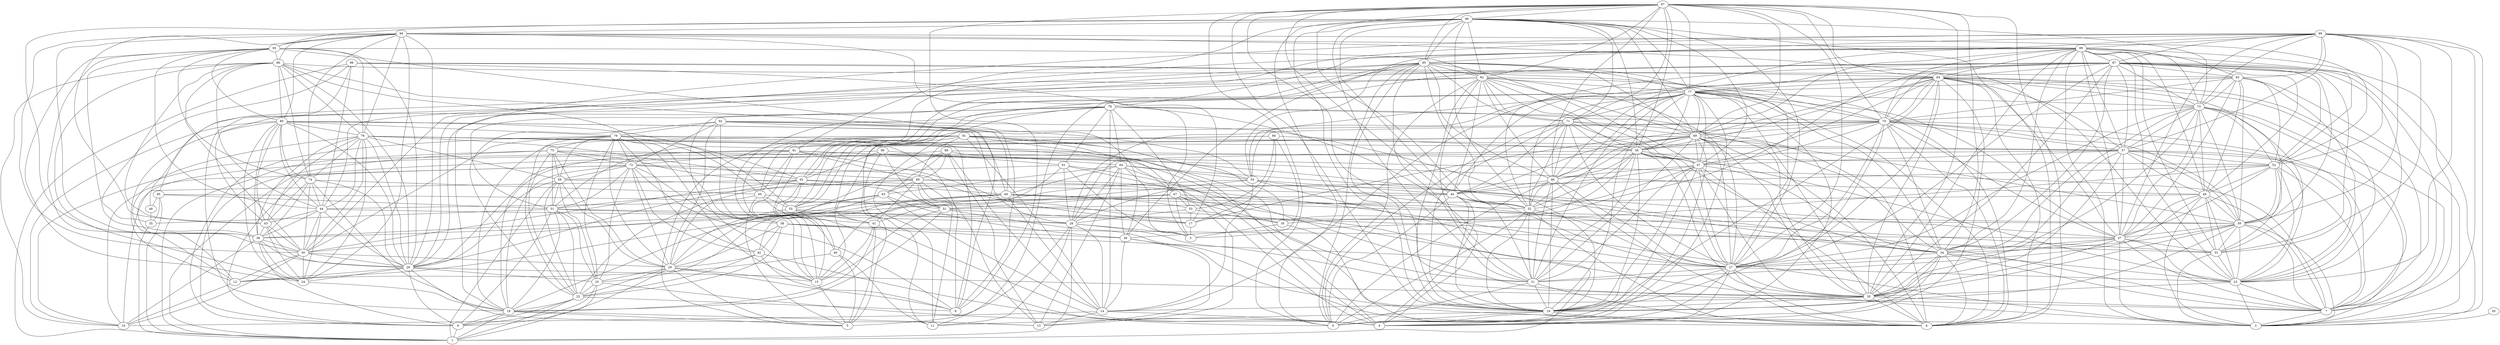 digraph "sensornet-topology" {
label = "";
rankdir="BT";"0"->"19" [arrowhead = "both"] 
"0"->"21" [arrowhead = "both"] 
"0"->"27" [arrowhead = "both"] 
"0"->"32" [arrowhead = "both"] 
"0"->"45" [arrowhead = "both"] 
"0"->"46" [arrowhead = "both"] 
"0"->"47" [arrowhead = "both"] 
"0"->"62" [arrowhead = "both"] 
"0"->"69" [arrowhead = "both"] 
"0"->"71" [arrowhead = "both"] 
"0"->"77" [arrowhead = "both"] 
"0"->"82" [arrowhead = "both"] 
"0"->"95" [arrowhead = "both"] 
"0"->"96" [arrowhead = "both"] 
"0"->"97" [arrowhead = "both"] 
"1"->"9" [arrowhead = "both"] 
"1"->"18" [arrowhead = "both"] 
"1"->"22" [arrowhead = "both"] 
"1"->"25" [arrowhead = "both"] 
"1"->"28" [arrowhead = "both"] 
"1"->"35" [arrowhead = "both"] 
"1"->"59" [arrowhead = "both"] 
"1"->"68" [arrowhead = "both"] 
"1"->"72" [arrowhead = "both"] 
"1"->"75" [arrowhead = "both"] 
"1"->"85" [arrowhead = "both"] 
"1"->"98" [arrowhead = "both"] 
"2"->"7" [arrowhead = "both"] 
"2"->"23" [arrowhead = "both"] 
"2"->"33" [arrowhead = "both"] 
"2"->"37" [arrowhead = "both"] 
"2"->"38" [arrowhead = "both"] 
"2"->"39" [arrowhead = "both"] 
"2"->"49" [arrowhead = "both"] 
"2"->"50" [arrowhead = "both"] 
"2"->"57" [arrowhead = "both"] 
"2"->"68" [arrowhead = "both"] 
"2"->"73" [arrowhead = "both"] 
"2"->"83" [arrowhead = "both"] 
"2"->"85" [arrowhead = "both"] 
"2"->"87" [arrowhead = "both"] 
"2"->"89" [arrowhead = "both"] 
"2"->"99" [arrowhead = "both"] 
"3"->"16" [arrowhead = "both"] 
"3"->"17" [arrowhead = "both"] 
"3"->"28" [arrowhead = "both"] 
"3"->"61" [arrowhead = "both"] 
"3"->"64" [arrowhead = "both"] 
"3"->"66" [arrowhead = "both"] 
"3"->"67" [arrowhead = "both"] 
"3"->"94" [arrowhead = "both"] 
"4"->"14" [arrowhead = "both"] 
"4"->"25" [arrowhead = "both"] 
"4"->"27" [arrowhead = "both"] 
"4"->"34" [arrowhead = "both"] 
"4"->"41" [arrowhead = "both"] 
"4"->"42" [arrowhead = "both"] 
"4"->"45" [arrowhead = "both"] 
"4"->"61" [arrowhead = "both"] 
"4"->"64" [arrowhead = "both"] 
"4"->"77" [arrowhead = "both"] 
"4"->"78" [arrowhead = "both"] 
"4"->"84" [arrowhead = "both"] 
"4"->"91" [arrowhead = "both"] 
"4"->"92" [arrowhead = "both"] 
"5"->"15" [arrowhead = "both"] 
"5"->"18" [arrowhead = "both"] 
"5"->"28" [arrowhead = "both"] 
"5"->"29" [arrowhead = "both"] 
"5"->"40" [arrowhead = "both"] 
"5"->"41" [arrowhead = "both"] 
"5"->"65" [arrowhead = "both"] 
"5"->"78" [arrowhead = "both"] 
"5"->"91" [arrowhead = "both"] 
"6"->"16" [arrowhead = "both"] 
"6"->"19" [arrowhead = "both"] 
"6"->"20" [arrowhead = "both"] 
"6"->"21" [arrowhead = "both"] 
"6"->"27" [arrowhead = "both"] 
"6"->"31" [arrowhead = "both"] 
"6"->"32" [arrowhead = "both"] 
"6"->"34" [arrowhead = "both"] 
"6"->"46" [arrowhead = "both"] 
"6"->"47" [arrowhead = "both"] 
"6"->"69" [arrowhead = "both"] 
"6"->"70" [arrowhead = "both"] 
"6"->"71" [arrowhead = "both"] 
"6"->"77" [arrowhead = "both"] 
"6"->"82" [arrowhead = "both"] 
"6"->"84" [arrowhead = "both"] 
"6"->"96" [arrowhead = "both"] 
"6"->"97" [arrowhead = "both"] 
"7"->"20" [arrowhead = "both"] 
"7"->"23" [arrowhead = "both"] 
"7"->"26" [arrowhead = "both"] 
"7"->"34" [arrowhead = "both"] 
"7"->"37" [arrowhead = "both"] 
"7"->"39" [arrowhead = "both"] 
"7"->"49" [arrowhead = "both"] 
"7"->"52" [arrowhead = "both"] 
"7"->"62" [arrowhead = "both"] 
"7"->"70" [arrowhead = "both"] 
"7"->"73" [arrowhead = "both"] 
"7"->"81" [arrowhead = "both"] 
"7"->"84" [arrowhead = "both"] 
"7"->"87" [arrowhead = "both"] 
"7"->"89" [arrowhead = "both"] 
"7"->"99" [arrowhead = "both"] 
"8"->"22" [arrowhead = "both"] 
"8"->"29" [arrowhead = "both"] 
"8"->"42" [arrowhead = "both"] 
"8"->"72" [arrowhead = "both"] 
"8"->"76" [arrowhead = "both"] 
"8"->"79" [arrowhead = "both"] 
"8"->"92" [arrowhead = "both"] 
"8"->"93" [arrowhead = "both"] 
"8"->"97" [arrowhead = "both"] 
"9"->"18" [arrowhead = "both"] 
"9"->"22" [arrowhead = "both"] 
"9"->"25" [arrowhead = "both"] 
"9"->"26" [arrowhead = "both"] 
"9"->"29" [arrowhead = "both"] 
"9"->"36" [arrowhead = "both"] 
"9"->"51" [arrowhead = "both"] 
"9"->"72" [arrowhead = "both"] 
"9"->"75" [arrowhead = "both"] 
"9"->"79" [arrowhead = "both"] 
"10"->"12" [arrowhead = "both"] 
"10"->"14" [arrowhead = "both"] 
"10"->"30" [arrowhead = "both"] 
"10"->"36" [arrowhead = "both"] 
"10"->"62" [arrowhead = "both"] 
"10"->"80" [arrowhead = "both"] 
"10"->"81" [arrowhead = "both"] 
"10"->"86" [arrowhead = "both"] 
"10"->"88" [arrowhead = "both"] 
"11"->"19" [arrowhead = "both"] 
"11"->"28" [arrowhead = "both"] 
"11"->"40" [arrowhead = "both"] 
"11"->"68" [arrowhead = "both"] 
"11"->"78" [arrowhead = "both"] 
"11"->"90" [arrowhead = "both"] 
"11"->"95" [arrowhead = "both"] 
"12"->"26" [arrowhead = "both"] 
"12"->"30" [arrowhead = "both"] 
"12"->"40" [arrowhead = "both"] 
"12"->"60" [arrowhead = "both"] 
"12"->"76" [arrowhead = "both"] 
"12"->"80" [arrowhead = "both"] 
"12"->"90" [arrowhead = "both"] 
"13"->"14" [arrowhead = "both"] 
"13"->"18" [arrowhead = "both"] 
"13"->"26" [arrowhead = "both"] 
"13"->"38" [arrowhead = "both"] 
"13"->"64" [arrowhead = "both"] 
"13"->"67" [arrowhead = "both"] 
"13"->"68" [arrowhead = "both"] 
"13"->"88" [arrowhead = "both"] 
"14"->"20" [arrowhead = "both"] 
"14"->"28" [arrowhead = "both"] 
"14"->"38" [arrowhead = "both"] 
"14"->"54" [arrowhead = "both"] 
"14"->"60" [arrowhead = "both"] 
"14"->"63" [arrowhead = "both"] 
"14"->"78" [arrowhead = "both"] 
"14"->"84" [arrowhead = "both"] 
"14"->"88" [arrowhead = "both"] 
"14"->"91" [arrowhead = "both"] 
"15"->"29" [arrowhead = "both"] 
"15"->"31" [arrowhead = "both"] 
"15"->"41" [arrowhead = "both"] 
"15"->"55" [arrowhead = "both"] 
"15"->"66" [arrowhead = "both"] 
"15"->"77" [arrowhead = "both"] 
"15"->"78" [arrowhead = "both"] 
"15"->"81" [arrowhead = "both"] 
"15"->"86" [arrowhead = "both"] 
"15"->"91" [arrowhead = "both"] 
"16"->"53" [arrowhead = "both"] 
"16"->"56" [arrowhead = "both"] 
"16"->"67" [arrowhead = "both"] 
"16"->"87" [arrowhead = "both"] 
"16"->"91" [arrowhead = "both"] 
"17"->"31" [arrowhead = "both"] 
"17"->"53" [arrowhead = "both"] 
"17"->"66" [arrowhead = "both"] 
"17"->"70" [arrowhead = "both"] 
"17"->"72" [arrowhead = "both"] 
"17"->"81" [arrowhead = "both"] 
"17"->"98" [arrowhead = "both"] 
"18"->"22" [arrowhead = "both"] 
"18"->"24" [arrowhead = "both"] 
"18"->"31" [arrowhead = "both"] 
"18"->"41" [arrowhead = "both"] 
"18"->"51" [arrowhead = "both"] 
"18"->"63" [arrowhead = "both"] 
"18"->"72" [arrowhead = "both"] 
"18"->"74" [arrowhead = "both"] 
"18"->"81" [arrowhead = "both"] 
"18"->"82" [arrowhead = "both"] 
"18"->"91" [arrowhead = "both"] 
"18"->"99" [arrowhead = "both"] 
"19"->"20" [arrowhead = "both"] 
"19"->"21" [arrowhead = "both"] 
"19"->"27" [arrowhead = "both"] 
"19"->"32" [arrowhead = "both"] 
"19"->"34" [arrowhead = "both"] 
"19"->"39" [arrowhead = "both"] 
"19"->"45" [arrowhead = "both"] 
"19"->"46" [arrowhead = "both"] 
"19"->"47" [arrowhead = "both"] 
"19"->"56" [arrowhead = "both"] 
"19"->"70" [arrowhead = "both"] 
"19"->"71" [arrowhead = "both"] 
"19"->"77" [arrowhead = "both"] 
"19"->"79" [arrowhead = "both"] 
"19"->"82" [arrowhead = "both"] 
"19"->"84" [arrowhead = "both"] 
"19"->"95" [arrowhead = "both"] 
"19"->"96" [arrowhead = "both"] 
"19"->"97" [arrowhead = "both"] 
"20"->"23" [arrowhead = "both"] 
"20"->"27" [arrowhead = "both"] 
"20"->"28" [arrowhead = "both"] 
"20"->"34" [arrowhead = "both"] 
"20"->"37" [arrowhead = "both"] 
"20"->"39" [arrowhead = "both"] 
"20"->"47" [arrowhead = "both"] 
"20"->"56" [arrowhead = "both"] 
"20"->"57" [arrowhead = "both"] 
"20"->"61" [arrowhead = "both"] 
"20"->"69" [arrowhead = "both"] 
"20"->"73" [arrowhead = "both"] 
"20"->"77" [arrowhead = "both"] 
"20"->"78" [arrowhead = "both"] 
"20"->"84" [arrowhead = "both"] 
"20"->"87" [arrowhead = "both"] 
"20"->"89" [arrowhead = "both"] 
"20"->"97" [arrowhead = "both"] 
"21"->"27" [arrowhead = "both"] 
"21"->"32" [arrowhead = "both"] 
"21"->"45" [arrowhead = "both"] 
"21"->"46" [arrowhead = "both"] 
"21"->"47" [arrowhead = "both"] 
"21"->"49" [arrowhead = "both"] 
"21"->"56" [arrowhead = "both"] 
"21"->"69" [arrowhead = "both"] 
"21"->"75" [arrowhead = "both"] 
"21"->"77" [arrowhead = "both"] 
"21"->"82" [arrowhead = "both"] 
"21"->"95" [arrowhead = "both"] 
"21"->"96" [arrowhead = "both"] 
"21"->"97" [arrowhead = "both"] 
"22"->"25" [arrowhead = "both"] 
"22"->"29" [arrowhead = "both"] 
"22"->"42" [arrowhead = "both"] 
"22"->"51" [arrowhead = "both"] 
"22"->"58" [arrowhead = "both"] 
"22"->"59" [arrowhead = "both"] 
"22"->"68" [arrowhead = "both"] 
"22"->"75" [arrowhead = "both"] 
"22"->"79" [arrowhead = "both"] 
"22"->"92" [arrowhead = "both"] 
"23"->"27" [arrowhead = "both"] 
"23"->"33" [arrowhead = "both"] 
"23"->"34" [arrowhead = "both"] 
"23"->"37" [arrowhead = "both"] 
"23"->"39" [arrowhead = "both"] 
"23"->"49" [arrowhead = "both"] 
"23"->"52" [arrowhead = "both"] 
"23"->"56" [arrowhead = "both"] 
"23"->"57" [arrowhead = "both"] 
"23"->"70" [arrowhead = "both"] 
"23"->"83" [arrowhead = "both"] 
"23"->"84" [arrowhead = "both"] 
"23"->"87" [arrowhead = "both"] 
"23"->"89" [arrowhead = "both"] 
"23"->"94" [arrowhead = "both"] 
"23"->"99" [arrowhead = "both"] 
"24"->"26" [arrowhead = "both"] 
"24"->"30" [arrowhead = "both"] 
"24"->"36" [arrowhead = "both"] 
"24"->"43" [arrowhead = "both"] 
"24"->"44" [arrowhead = "both"] 
"24"->"76" [arrowhead = "both"] 
"24"->"80" [arrowhead = "both"] 
"24"->"86" [arrowhead = "both"] 
"24"->"93" [arrowhead = "both"] 
"24"->"94" [arrowhead = "both"] 
"25"->"26" [arrowhead = "both"] 
"25"->"29" [arrowhead = "both"] 
"25"->"51" [arrowhead = "both"] 
"25"->"59" [arrowhead = "both"] 
"25"->"63" [arrowhead = "both"] 
"25"->"72" [arrowhead = "both"] 
"25"->"79" [arrowhead = "both"] 
"26"->"30" [arrowhead = "both"] 
"26"->"36" [arrowhead = "both"] 
"26"->"43" [arrowhead = "both"] 
"26"->"44" [arrowhead = "both"] 
"26"->"57" [arrowhead = "both"] 
"26"->"59" [arrowhead = "both"] 
"26"->"62" [arrowhead = "both"] 
"26"->"74" [arrowhead = "both"] 
"26"->"76" [arrowhead = "both"] 
"26"->"80" [arrowhead = "both"] 
"26"->"86" [arrowhead = "both"] 
"26"->"87" [arrowhead = "both"] 
"26"->"93" [arrowhead = "both"] 
"26"->"94" [arrowhead = "both"] 
"26"->"95" [arrowhead = "both"] 
"27"->"32" [arrowhead = "both"] 
"27"->"34" [arrowhead = "both"] 
"27"->"37" [arrowhead = "both"] 
"27"->"45" [arrowhead = "both"] 
"27"->"46" [arrowhead = "both"] 
"27"->"47" [arrowhead = "both"] 
"27"->"54" [arrowhead = "both"] 
"27"->"56" [arrowhead = "both"] 
"27"->"58" [arrowhead = "both"] 
"27"->"69" [arrowhead = "both"] 
"27"->"70" [arrowhead = "both"] 
"27"->"71" [arrowhead = "both"] 
"27"->"73" [arrowhead = "both"] 
"27"->"82" [arrowhead = "both"] 
"27"->"84" [arrowhead = "both"] 
"27"->"87" [arrowhead = "both"] 
"27"->"95" [arrowhead = "both"] 
"27"->"96" [arrowhead = "both"] 
"27"->"97" [arrowhead = "both"] 
"28"->"51" [arrowhead = "both"] 
"28"->"52" [arrowhead = "both"] 
"28"->"53" [arrowhead = "both"] 
"28"->"55" [arrowhead = "both"] 
"28"->"56" [arrowhead = "both"] 
"28"->"61" [arrowhead = "both"] 
"28"->"64" [arrowhead = "both"] 
"28"->"70" [arrowhead = "both"] 
"28"->"80" [arrowhead = "both"] 
"29"->"30" [arrowhead = "both"] 
"29"->"42" [arrowhead = "both"] 
"29"->"55" [arrowhead = "both"] 
"29"->"58" [arrowhead = "both"] 
"29"->"59" [arrowhead = "both"] 
"29"->"65" [arrowhead = "both"] 
"29"->"72" [arrowhead = "both"] 
"29"->"75" [arrowhead = "both"] 
"29"->"79" [arrowhead = "both"] 
"29"->"88" [arrowhead = "both"] 
"29"->"92" [arrowhead = "both"] 
"30"->"36" [arrowhead = "both"] 
"30"->"43" [arrowhead = "both"] 
"30"->"44" [arrowhead = "both"] 
"30"->"60" [arrowhead = "both"] 
"30"->"62" [arrowhead = "both"] 
"30"->"74" [arrowhead = "both"] 
"30"->"76" [arrowhead = "both"] 
"30"->"79" [arrowhead = "both"] 
"30"->"86" [arrowhead = "both"] 
"30"->"93" [arrowhead = "both"] 
"30"->"94" [arrowhead = "both"] 
"30"->"95" [arrowhead = "both"] 
"31"->"49" [arrowhead = "both"] 
"31"->"65" [arrowhead = "both"] 
"31"->"67" [arrowhead = "both"] 
"31"->"68" [arrowhead = "both"] 
"31"->"75" [arrowhead = "both"] 
"31"->"90" [arrowhead = "both"] 
"32"->"45" [arrowhead = "both"] 
"32"->"46" [arrowhead = "both"] 
"32"->"47" [arrowhead = "both"] 
"32"->"56" [arrowhead = "both"] 
"32"->"60" [arrowhead = "both"] 
"32"->"69" [arrowhead = "both"] 
"32"->"71" [arrowhead = "both"] 
"32"->"77" [arrowhead = "both"] 
"32"->"87" [arrowhead = "both"] 
"32"->"95" [arrowhead = "both"] 
"32"->"96" [arrowhead = "both"] 
"32"->"97" [arrowhead = "both"] 
"33"->"37" [arrowhead = "both"] 
"33"->"39" [arrowhead = "both"] 
"33"->"49" [arrowhead = "both"] 
"33"->"51" [arrowhead = "both"] 
"33"->"52" [arrowhead = "both"] 
"33"->"67" [arrowhead = "both"] 
"33"->"73" [arrowhead = "both"] 
"33"->"87" [arrowhead = "both"] 
"33"->"89" [arrowhead = "both"] 
"33"->"99" [arrowhead = "both"] 
"34"->"37" [arrowhead = "both"] 
"34"->"39" [arrowhead = "both"] 
"34"->"47" [arrowhead = "both"] 
"34"->"54" [arrowhead = "both"] 
"34"->"56" [arrowhead = "both"] 
"34"->"57" [arrowhead = "both"] 
"34"->"69" [arrowhead = "both"] 
"34"->"70" [arrowhead = "both"] 
"34"->"73" [arrowhead = "both"] 
"34"->"76" [arrowhead = "both"] 
"34"->"77" [arrowhead = "both"] 
"34"->"87" [arrowhead = "both"] 
"34"->"89" [arrowhead = "both"] 
"34"->"97" [arrowhead = "both"] 
"35"->"48" [arrowhead = "both"] 
"35"->"51" [arrowhead = "both"] 
"35"->"85" [arrowhead = "both"] 
"35"->"98" [arrowhead = "both"] 
"36"->"43" [arrowhead = "both"] 
"36"->"44" [arrowhead = "both"] 
"36"->"60" [arrowhead = "both"] 
"36"->"67" [arrowhead = "both"] 
"36"->"74" [arrowhead = "both"] 
"36"->"76" [arrowhead = "both"] 
"36"->"80" [arrowhead = "both"] 
"36"->"93" [arrowhead = "both"] 
"36"->"94" [arrowhead = "both"] 
"36"->"96" [arrowhead = "both"] 
"37"->"39" [arrowhead = "both"] 
"37"->"49" [arrowhead = "both"] 
"37"->"52" [arrowhead = "both"] 
"37"->"57" [arrowhead = "both"] 
"37"->"58" [arrowhead = "both"] 
"37"->"64" [arrowhead = "both"] 
"37"->"70" [arrowhead = "both"] 
"37"->"73" [arrowhead = "both"] 
"37"->"77" [arrowhead = "both"] 
"37"->"83" [arrowhead = "both"] 
"37"->"84" [arrowhead = "both"] 
"37"->"89" [arrowhead = "both"] 
"37"->"99" [arrowhead = "both"] 
"38"->"52" [arrowhead = "both"] 
"38"->"58" [arrowhead = "both"] 
"38"->"63" [arrowhead = "both"] 
"38"->"64" [arrowhead = "both"] 
"38"->"89" [arrowhead = "both"] 
"38"->"92" [arrowhead = "both"] 
"39"->"44" [arrowhead = "both"] 
"39"->"49" [arrowhead = "both"] 
"39"->"52" [arrowhead = "both"] 
"39"->"57" [arrowhead = "both"] 
"39"->"60" [arrowhead = "both"] 
"39"->"69" [arrowhead = "both"] 
"39"->"70" [arrowhead = "both"] 
"39"->"73" [arrowhead = "both"] 
"39"->"83" [arrowhead = "both"] 
"39"->"84" [arrowhead = "both"] 
"39"->"87" [arrowhead = "both"] 
"39"->"99" [arrowhead = "both"] 
"40"->"61" [arrowhead = "both"] 
"40"->"62" [arrowhead = "both"] 
"40"->"95" [arrowhead = "both"] 
"41"->"54" [arrowhead = "both"] 
"41"->"55" [arrowhead = "both"] 
"41"->"65" [arrowhead = "both"] 
"41"->"68" [arrowhead = "both"] 
"41"->"69" [arrowhead = "both"] 
"42"->"54" [arrowhead = "both"] 
"42"->"58" [arrowhead = "both"] 
"42"->"72" [arrowhead = "both"] 
"42"->"79" [arrowhead = "both"] 
"43"->"44" [arrowhead = "both"] 
"43"->"74" [arrowhead = "both"] 
"43"->"76" [arrowhead = "both"] 
"43"->"77" [arrowhead = "both"] 
"43"->"80" [arrowhead = "both"] 
"43"->"86" [arrowhead = "both"] 
"43"->"94" [arrowhead = "both"] 
"44"->"45" [arrowhead = "both"] 
"44"->"74" [arrowhead = "both"] 
"44"->"76" [arrowhead = "both"] 
"44"->"80" [arrowhead = "both"] 
"44"->"86" [arrowhead = "both"] 
"44"->"89" [arrowhead = "both"] 
"44"->"93" [arrowhead = "both"] 
"44"->"98" [arrowhead = "both"] 
"45"->"46" [arrowhead = "both"] 
"45"->"47" [arrowhead = "both"] 
"45"->"54" [arrowhead = "both"] 
"45"->"59" [arrowhead = "both"] 
"45"->"69" [arrowhead = "both"] 
"45"->"71" [arrowhead = "both"] 
"45"->"77" [arrowhead = "both"] 
"45"->"82" [arrowhead = "both"] 
"45"->"96" [arrowhead = "both"] 
"45"->"97" [arrowhead = "both"] 
"46"->"47" [arrowhead = "both"] 
"46"->"56" [arrowhead = "both"] 
"46"->"69" [arrowhead = "both"] 
"46"->"71" [arrowhead = "both"] 
"46"->"77" [arrowhead = "both"] 
"46"->"82" [arrowhead = "both"] 
"46"->"95" [arrowhead = "both"] 
"46"->"97" [arrowhead = "both"] 
"46"->"99" [arrowhead = "both"] 
"47"->"56" [arrowhead = "both"] 
"47"->"57" [arrowhead = "both"] 
"47"->"69" [arrowhead = "both"] 
"47"->"70" [arrowhead = "both"] 
"47"->"71" [arrowhead = "both"] 
"47"->"77" [arrowhead = "both"] 
"47"->"82" [arrowhead = "both"] 
"47"->"84" [arrowhead = "both"] 
"47"->"95" [arrowhead = "both"] 
"47"->"96" [arrowhead = "both"] 
"48"->"82" [arrowhead = "both"] 
"48"->"85" [arrowhead = "both"] 
"49"->"52" [arrowhead = "both"] 
"49"->"57" [arrowhead = "both"] 
"49"->"73" [arrowhead = "both"] 
"49"->"81" [arrowhead = "both"] 
"49"->"83" [arrowhead = "both"] 
"49"->"87" [arrowhead = "both"] 
"49"->"89" [arrowhead = "both"] 
"51"->"59" [arrowhead = "both"] 
"51"->"68" [arrowhead = "both"] 
"51"->"69" [arrowhead = "both"] 
"51"->"72" [arrowhead = "both"] 
"51"->"75" [arrowhead = "both"] 
"51"->"78" [arrowhead = "both"] 
"51"->"85" [arrowhead = "both"] 
"52"->"57" [arrowhead = "both"] 
"52"->"73" [arrowhead = "both"] 
"52"->"83" [arrowhead = "both"] 
"52"->"87" [arrowhead = "both"] 
"52"->"88" [arrowhead = "both"] 
"52"->"89" [arrowhead = "both"] 
"52"->"94" [arrowhead = "both"] 
"52"->"99" [arrowhead = "both"] 
"53"->"60" [arrowhead = "both"] 
"53"->"66" [arrowhead = "both"] 
"53"->"67" [arrowhead = "both"] 
"53"->"78" [arrowhead = "both"] 
"54"->"64" [arrowhead = "both"] 
"54"->"77" [arrowhead = "both"] 
"54"->"84" [arrowhead = "both"] 
"54"->"91" [arrowhead = "both"] 
"54"->"92" [arrowhead = "both"] 
"54"->"95" [arrowhead = "both"] 
"55"->"63" [arrowhead = "both"] 
"55"->"65" [arrowhead = "both"] 
"55"->"66" [arrowhead = "both"] 
"55"->"78" [arrowhead = "both"] 
"55"->"79" [arrowhead = "both"] 
"55"->"91" [arrowhead = "both"] 
"56"->"66" [arrowhead = "both"] 
"56"->"69" [arrowhead = "both"] 
"56"->"70" [arrowhead = "both"] 
"56"->"71" [arrowhead = "both"] 
"56"->"77" [arrowhead = "both"] 
"56"->"82" [arrowhead = "both"] 
"56"->"84" [arrowhead = "both"] 
"56"->"96" [arrowhead = "both"] 
"56"->"97" [arrowhead = "both"] 
"57"->"70" [arrowhead = "both"] 
"57"->"73" [arrowhead = "both"] 
"57"->"76" [arrowhead = "both"] 
"57"->"84" [arrowhead = "both"] 
"57"->"87" [arrowhead = "both"] 
"57"->"89" [arrowhead = "both"] 
"57"->"91" [arrowhead = "both"] 
"57"->"99" [arrowhead = "both"] 
"58"->"72" [arrowhead = "both"] 
"58"->"79" [arrowhead = "both"] 
"58"->"92" [arrowhead = "both"] 
"59"->"61" [arrowhead = "both"] 
"59"->"72" [arrowhead = "both"] 
"59"->"75" [arrowhead = "both"] 
"59"->"76" [arrowhead = "both"] 
"59"->"79" [arrowhead = "both"] 
"60"->"62" [arrowhead = "both"] 
"60"->"64" [arrowhead = "both"] 
"60"->"80" [arrowhead = "both"] 
"60"->"86" [arrowhead = "both"] 
"61"->"78" [arrowhead = "both"] 
"61"->"90" [arrowhead = "both"] 
"62"->"70" [arrowhead = "both"] 
"62"->"76" [arrowhead = "both"] 
"62"->"80" [arrowhead = "both"] 
"62"->"87" [arrowhead = "both"] 
"62"->"90" [arrowhead = "both"] 
"63"->"64" [arrowhead = "both"] 
"63"->"68" [arrowhead = "both"] 
"63"->"88" [arrowhead = "both"] 
"64"->"78" [arrowhead = "both"] 
"64"->"88" [arrowhead = "both"] 
"65"->"74" [arrowhead = "both"] 
"65"->"79" [arrowhead = "both"] 
"65"->"81" [arrowhead = "both"] 
"65"->"91" [arrowhead = "both"] 
"67"->"81" [arrowhead = "both"] 
"67"->"91" [arrowhead = "both"] 
"68"->"72" [arrowhead = "both"] 
"68"->"81" [arrowhead = "both"] 
"68"->"88" [arrowhead = "both"] 
"68"->"91" [arrowhead = "both"] 
"69"->"70" [arrowhead = "both"] 
"69"->"71" [arrowhead = "both"] 
"69"->"77" [arrowhead = "both"] 
"69"->"82" [arrowhead = "both"] 
"69"->"84" [arrowhead = "both"] 
"69"->"89" [arrowhead = "both"] 
"69"->"95" [arrowhead = "both"] 
"69"->"96" [arrowhead = "both"] 
"69"->"97" [arrowhead = "both"] 
"70"->"73" [arrowhead = "both"] 
"70"->"77" [arrowhead = "both"] 
"70"->"78" [arrowhead = "both"] 
"70"->"83" [arrowhead = "both"] 
"70"->"84" [arrowhead = "both"] 
"70"->"87" [arrowhead = "both"] 
"70"->"89" [arrowhead = "both"] 
"70"->"97" [arrowhead = "both"] 
"70"->"98" [arrowhead = "both"] 
"71"->"77" [arrowhead = "both"] 
"71"->"82" [arrowhead = "both"] 
"71"->"95" [arrowhead = "both"] 
"71"->"96" [arrowhead = "both"] 
"71"->"97" [arrowhead = "both"] 
"72"->"75" [arrowhead = "both"] 
"72"->"79" [arrowhead = "both"] 
"72"->"81" [arrowhead = "both"] 
"72"->"92" [arrowhead = "both"] 
"73"->"77" [arrowhead = "both"] 
"73"->"83" [arrowhead = "both"] 
"73"->"84" [arrowhead = "both"] 
"73"->"87" [arrowhead = "both"] 
"73"->"89" [arrowhead = "both"] 
"73"->"96" [arrowhead = "both"] 
"73"->"99" [arrowhead = "both"] 
"74"->"76" [arrowhead = "both"] 
"74"->"80" [arrowhead = "both"] 
"74"->"86" [arrowhead = "both"] 
"74"->"93" [arrowhead = "both"] 
"74"->"94" [arrowhead = "both"] 
"75"->"79" [arrowhead = "both"] 
"76"->"80" [arrowhead = "both"] 
"76"->"86" [arrowhead = "both"] 
"76"->"93" [arrowhead = "both"] 
"76"->"94" [arrowhead = "both"] 
"77"->"82" [arrowhead = "both"] 
"77"->"83" [arrowhead = "both"] 
"77"->"84" [arrowhead = "both"] 
"77"->"87" [arrowhead = "both"] 
"77"->"95" [arrowhead = "both"] 
"77"->"96" [arrowhead = "both"] 
"77"->"97" [arrowhead = "both"] 
"78"->"89" [arrowhead = "both"] 
"79"->"80" [arrowhead = "both"] 
"79"->"92" [arrowhead = "both"] 
"80"->"86" [arrowhead = "both"] 
"80"->"93" [arrowhead = "both"] 
"80"->"94" [arrowhead = "both"] 
"81"->"96" [arrowhead = "both"] 
"81"->"99" [arrowhead = "both"] 
"82"->"93" [arrowhead = "both"] 
"82"->"95" [arrowhead = "both"] 
"82"->"96" [arrowhead = "both"] 
"82"->"97" [arrowhead = "both"] 
"83"->"86" [arrowhead = "both"] 
"83"->"87" [arrowhead = "both"] 
"83"->"89" [arrowhead = "both"] 
"83"->"99" [arrowhead = "both"] 
"84"->"87" [arrowhead = "both"] 
"84"->"89" [arrowhead = "both"] 
"84"->"97" [arrowhead = "both"] 
"84"->"98" [arrowhead = "both"] 
"85"->"98" [arrowhead = "both"] 
"86"->"93" [arrowhead = "both"] 
"86"->"94" [arrowhead = "both"] 
"87"->"89" [arrowhead = "both"] 
"87"->"99" [arrowhead = "both"] 
"89"->"94" [arrowhead = "both"] 
"89"->"99" [arrowhead = "both"] 
"93"->"94" [arrowhead = "both"] 
"93"->"96" [arrowhead = "both"] 
"94"->"96" [arrowhead = "both"] 
"95"->"96" [arrowhead = "both"] 
"95"->"97" [arrowhead = "both"] 
"95"->"99" [arrowhead = "both"] 
"96"->"97" [arrowhead = "both"] 
}
